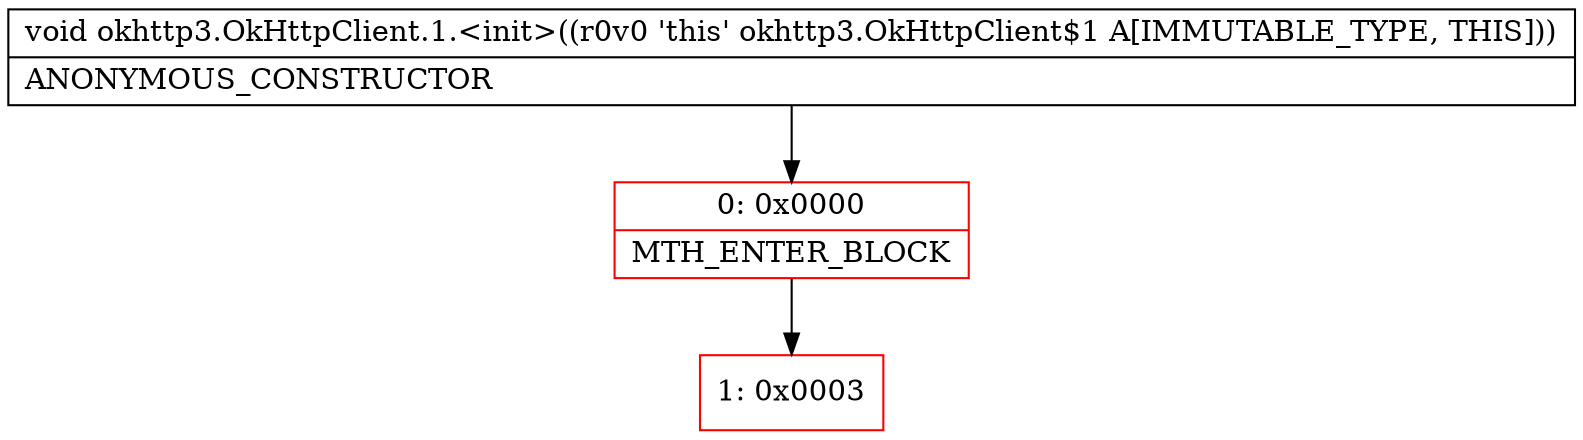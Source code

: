 digraph "CFG forokhttp3.OkHttpClient.1.\<init\>()V" {
subgraph cluster_Region_818756541 {
label = "R(0)";
node [shape=record,color=blue];
}
Node_0 [shape=record,color=red,label="{0\:\ 0x0000|MTH_ENTER_BLOCK\l}"];
Node_1 [shape=record,color=red,label="{1\:\ 0x0003}"];
MethodNode[shape=record,label="{void okhttp3.OkHttpClient.1.\<init\>((r0v0 'this' okhttp3.OkHttpClient$1 A[IMMUTABLE_TYPE, THIS]))  | ANONYMOUS_CONSTRUCTOR\l}"];
MethodNode -> Node_0;
Node_0 -> Node_1;
}

